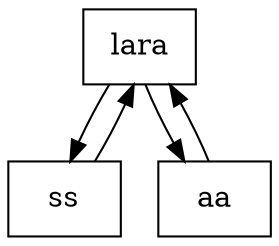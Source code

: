 digraph G {
    node [shape=record];
    "lara" -> "ss";
    "ss" -> "lara";
    "lara" -> "aa";
    "aa" -> "lara";
}
